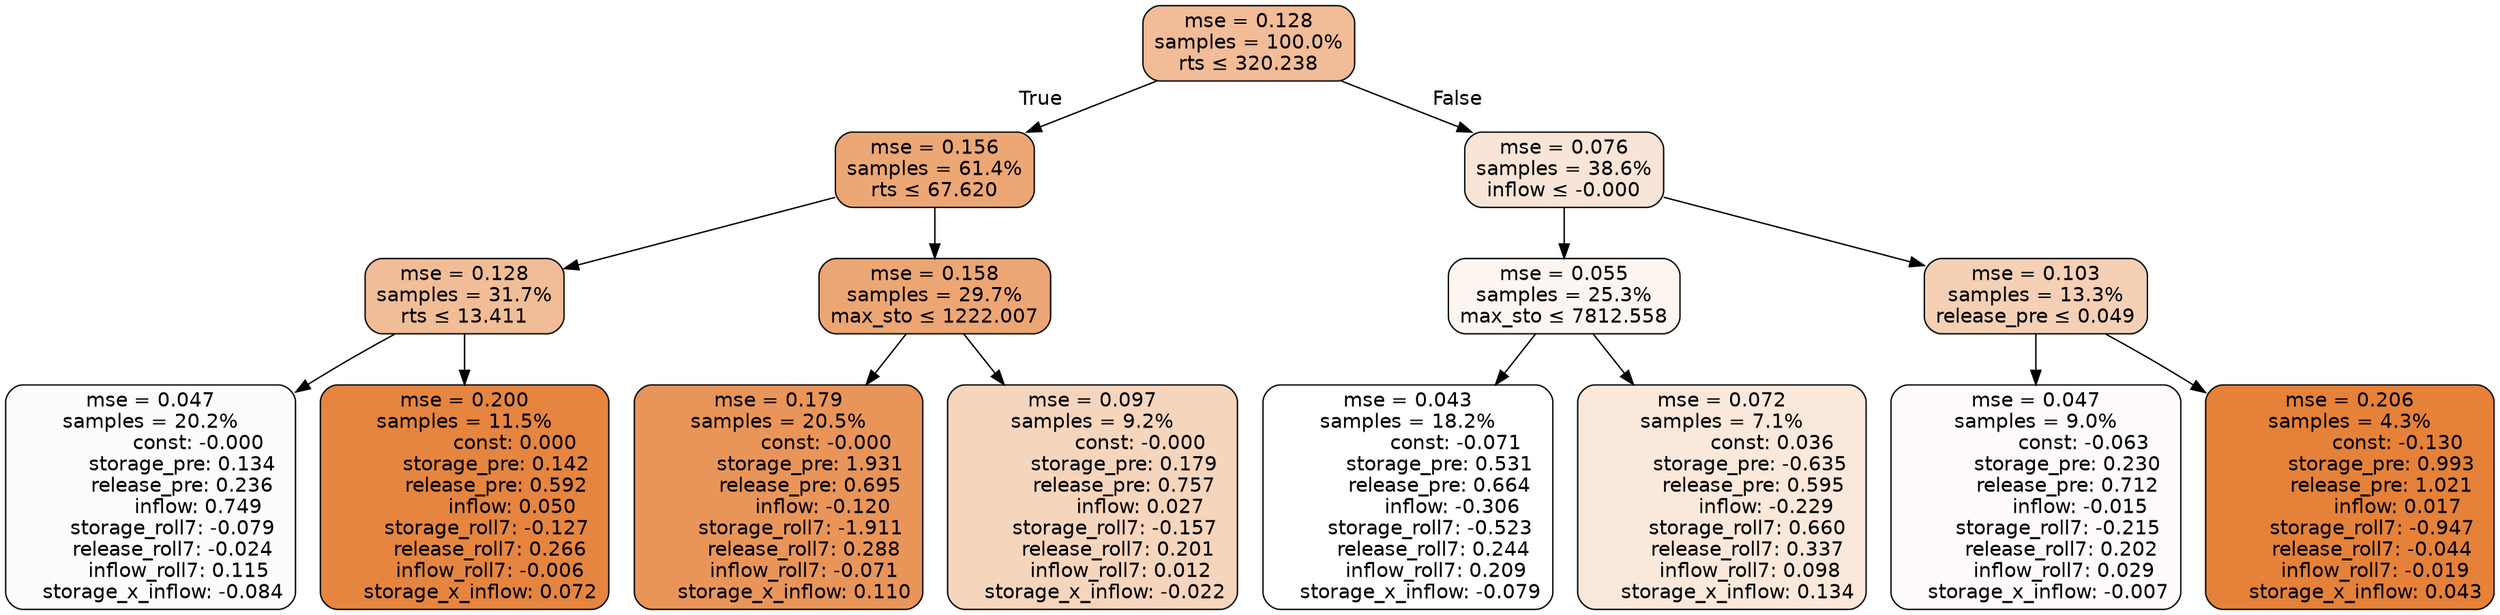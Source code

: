 digraph tree {
bgcolor="transparent"
node [shape=rectangle, style="filled, rounded", color="black", fontname=helvetica] ;
edge [fontname=helvetica] ;
	"0" [label="mse = 0.128
samples = 100.0%
rts &le; 320.238", fillcolor="#f1bc97"]
	"1" [label="mse = 0.156
samples = 61.4%
rts &le; 67.620", fillcolor="#eca775"]
	"2" [label="mse = 0.128
samples = 31.7%
rts &le; 13.411", fillcolor="#f1bd97"]
	"3" [label="mse = 0.047
samples = 20.2%
               const: -0.000
          storage_pre: 0.134
          release_pre: 0.236
               inflow: 0.749
       storage_roll7: -0.079
       release_roll7: -0.024
         inflow_roll7: 0.115
    storage_x_inflow: -0.084", fillcolor="#fefcfa"]
	"4" [label="mse = 0.200
samples = 11.5%
                const: 0.000
          storage_pre: 0.142
          release_pre: 0.592
               inflow: 0.050
       storage_roll7: -0.127
        release_roll7: 0.266
        inflow_roll7: -0.006
     storage_x_inflow: 0.072", fillcolor="#e58540"]
	"5" [label="mse = 0.158
samples = 29.7%
max_sto &le; 1222.007", fillcolor="#eca673"]
	"6" [label="mse = 0.179
samples = 20.5%
               const: -0.000
          storage_pre: 1.931
          release_pre: 0.695
              inflow: -0.120
       storage_roll7: -1.911
        release_roll7: 0.288
        inflow_roll7: -0.071
     storage_x_inflow: 0.110", fillcolor="#e99559"]
	"7" [label="mse = 0.097
samples = 9.2%
               const: -0.000
          storage_pre: 0.179
          release_pre: 0.757
               inflow: 0.027
       storage_roll7: -0.157
        release_roll7: 0.201
         inflow_roll7: 0.012
    storage_x_inflow: -0.022", fillcolor="#f6d5bd"]
	"8" [label="mse = 0.076
samples = 38.6%
inflow &le; -0.000", fillcolor="#f9e5d7"]
	"9" [label="mse = 0.055
samples = 25.3%
max_sto &le; 7812.558", fillcolor="#fdf5f0"]
	"10" [label="mse = 0.043
samples = 18.2%
               const: -0.071
          storage_pre: 0.531
          release_pre: 0.664
              inflow: -0.306
       storage_roll7: -0.523
        release_roll7: 0.244
         inflow_roll7: 0.209
    storage_x_inflow: -0.079", fillcolor="#ffffff"]
	"11" [label="mse = 0.072
samples = 7.1%
                const: 0.036
         storage_pre: -0.635
          release_pre: 0.595
              inflow: -0.229
        storage_roll7: 0.660
        release_roll7: 0.337
         inflow_roll7: 0.098
     storage_x_inflow: 0.134", fillcolor="#fae8db"]
	"12" [label="mse = 0.103
samples = 13.3%
release_pre &le; 0.049", fillcolor="#f5d0b5"]
	"13" [label="mse = 0.047
samples = 9.0%
               const: -0.063
          storage_pre: 0.230
          release_pre: 0.712
              inflow: -0.015
       storage_roll7: -0.215
        release_roll7: 0.202
         inflow_roll7: 0.029
    storage_x_inflow: -0.007", fillcolor="#fefbfa"]
	"14" [label="mse = 0.206
samples = 4.3%
               const: -0.130
          storage_pre: 0.993
          release_pre: 1.021
               inflow: 0.017
       storage_roll7: -0.947
       release_roll7: -0.044
        inflow_roll7: -0.019
     storage_x_inflow: 0.043", fillcolor="#e58139"]

	"0" -> "1" [labeldistance=2.5, labelangle=45, headlabel="True"]
	"1" -> "2"
	"2" -> "3"
	"2" -> "4"
	"1" -> "5"
	"5" -> "6"
	"5" -> "7"
	"0" -> "8" [labeldistance=2.5, labelangle=-45, headlabel="False"]
	"8" -> "9"
	"9" -> "10"
	"9" -> "11"
	"8" -> "12"
	"12" -> "13"
	"12" -> "14"
}